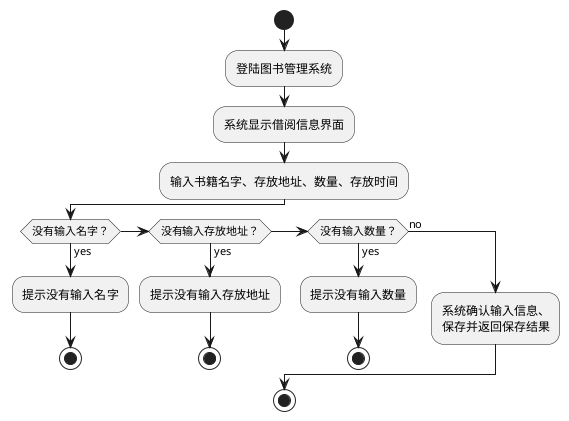 @startuml
start
:登陆图书管理系统;
:系统显示借阅信息界面;
:输入书籍名字、存放地址、数量、存放时间;
if (没有输入名字？) then (yes)
  :提示没有输入名字;
    stop
elseif (没有输入存放地址？) then (yes)
  :提示没有输入存放地址;
  stop
elseif (没有输入数量？) then (yes)
  :提示没有输入数量;
    stop
else (no)
  :系统确认输入信息、
  保存并返回保存结果;
endif
stop
@enduml